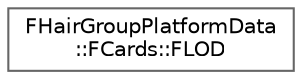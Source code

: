 digraph "Graphical Class Hierarchy"
{
 // INTERACTIVE_SVG=YES
 // LATEX_PDF_SIZE
  bgcolor="transparent";
  edge [fontname=Helvetica,fontsize=10,labelfontname=Helvetica,labelfontsize=10];
  node [fontname=Helvetica,fontsize=10,shape=box,height=0.2,width=0.4];
  rankdir="LR";
  Node0 [id="Node000000",label="FHairGroupPlatformData\l::FCards::FLOD",height=0.2,width=0.4,color="grey40", fillcolor="white", style="filled",URL="$d6/d17/structFHairGroupPlatformData_1_1FCards_1_1FLOD.html",tooltip=" "];
}
